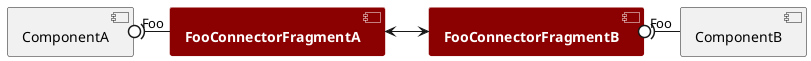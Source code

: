 @startuml
'https://plantuml.com/component-diagram

skinparam componentstyle uml2

component "**FooConnectorFragmentA**" as FooConnectorFragmentA #DarkRed;text:white;line:white;
component "**FooConnectorFragmentB**" as FooConnectorFragmentB #DarkRed;text:white;line:white;

[ComponentA] "Foo " 0)- [FooConnectorFragmentA]
[FooConnectorFragmentA] <-> [FooConnectorFragmentB] : "  "
[FooConnectorFragmentB] "Foo" 0)- [ComponentB]

@enduml
